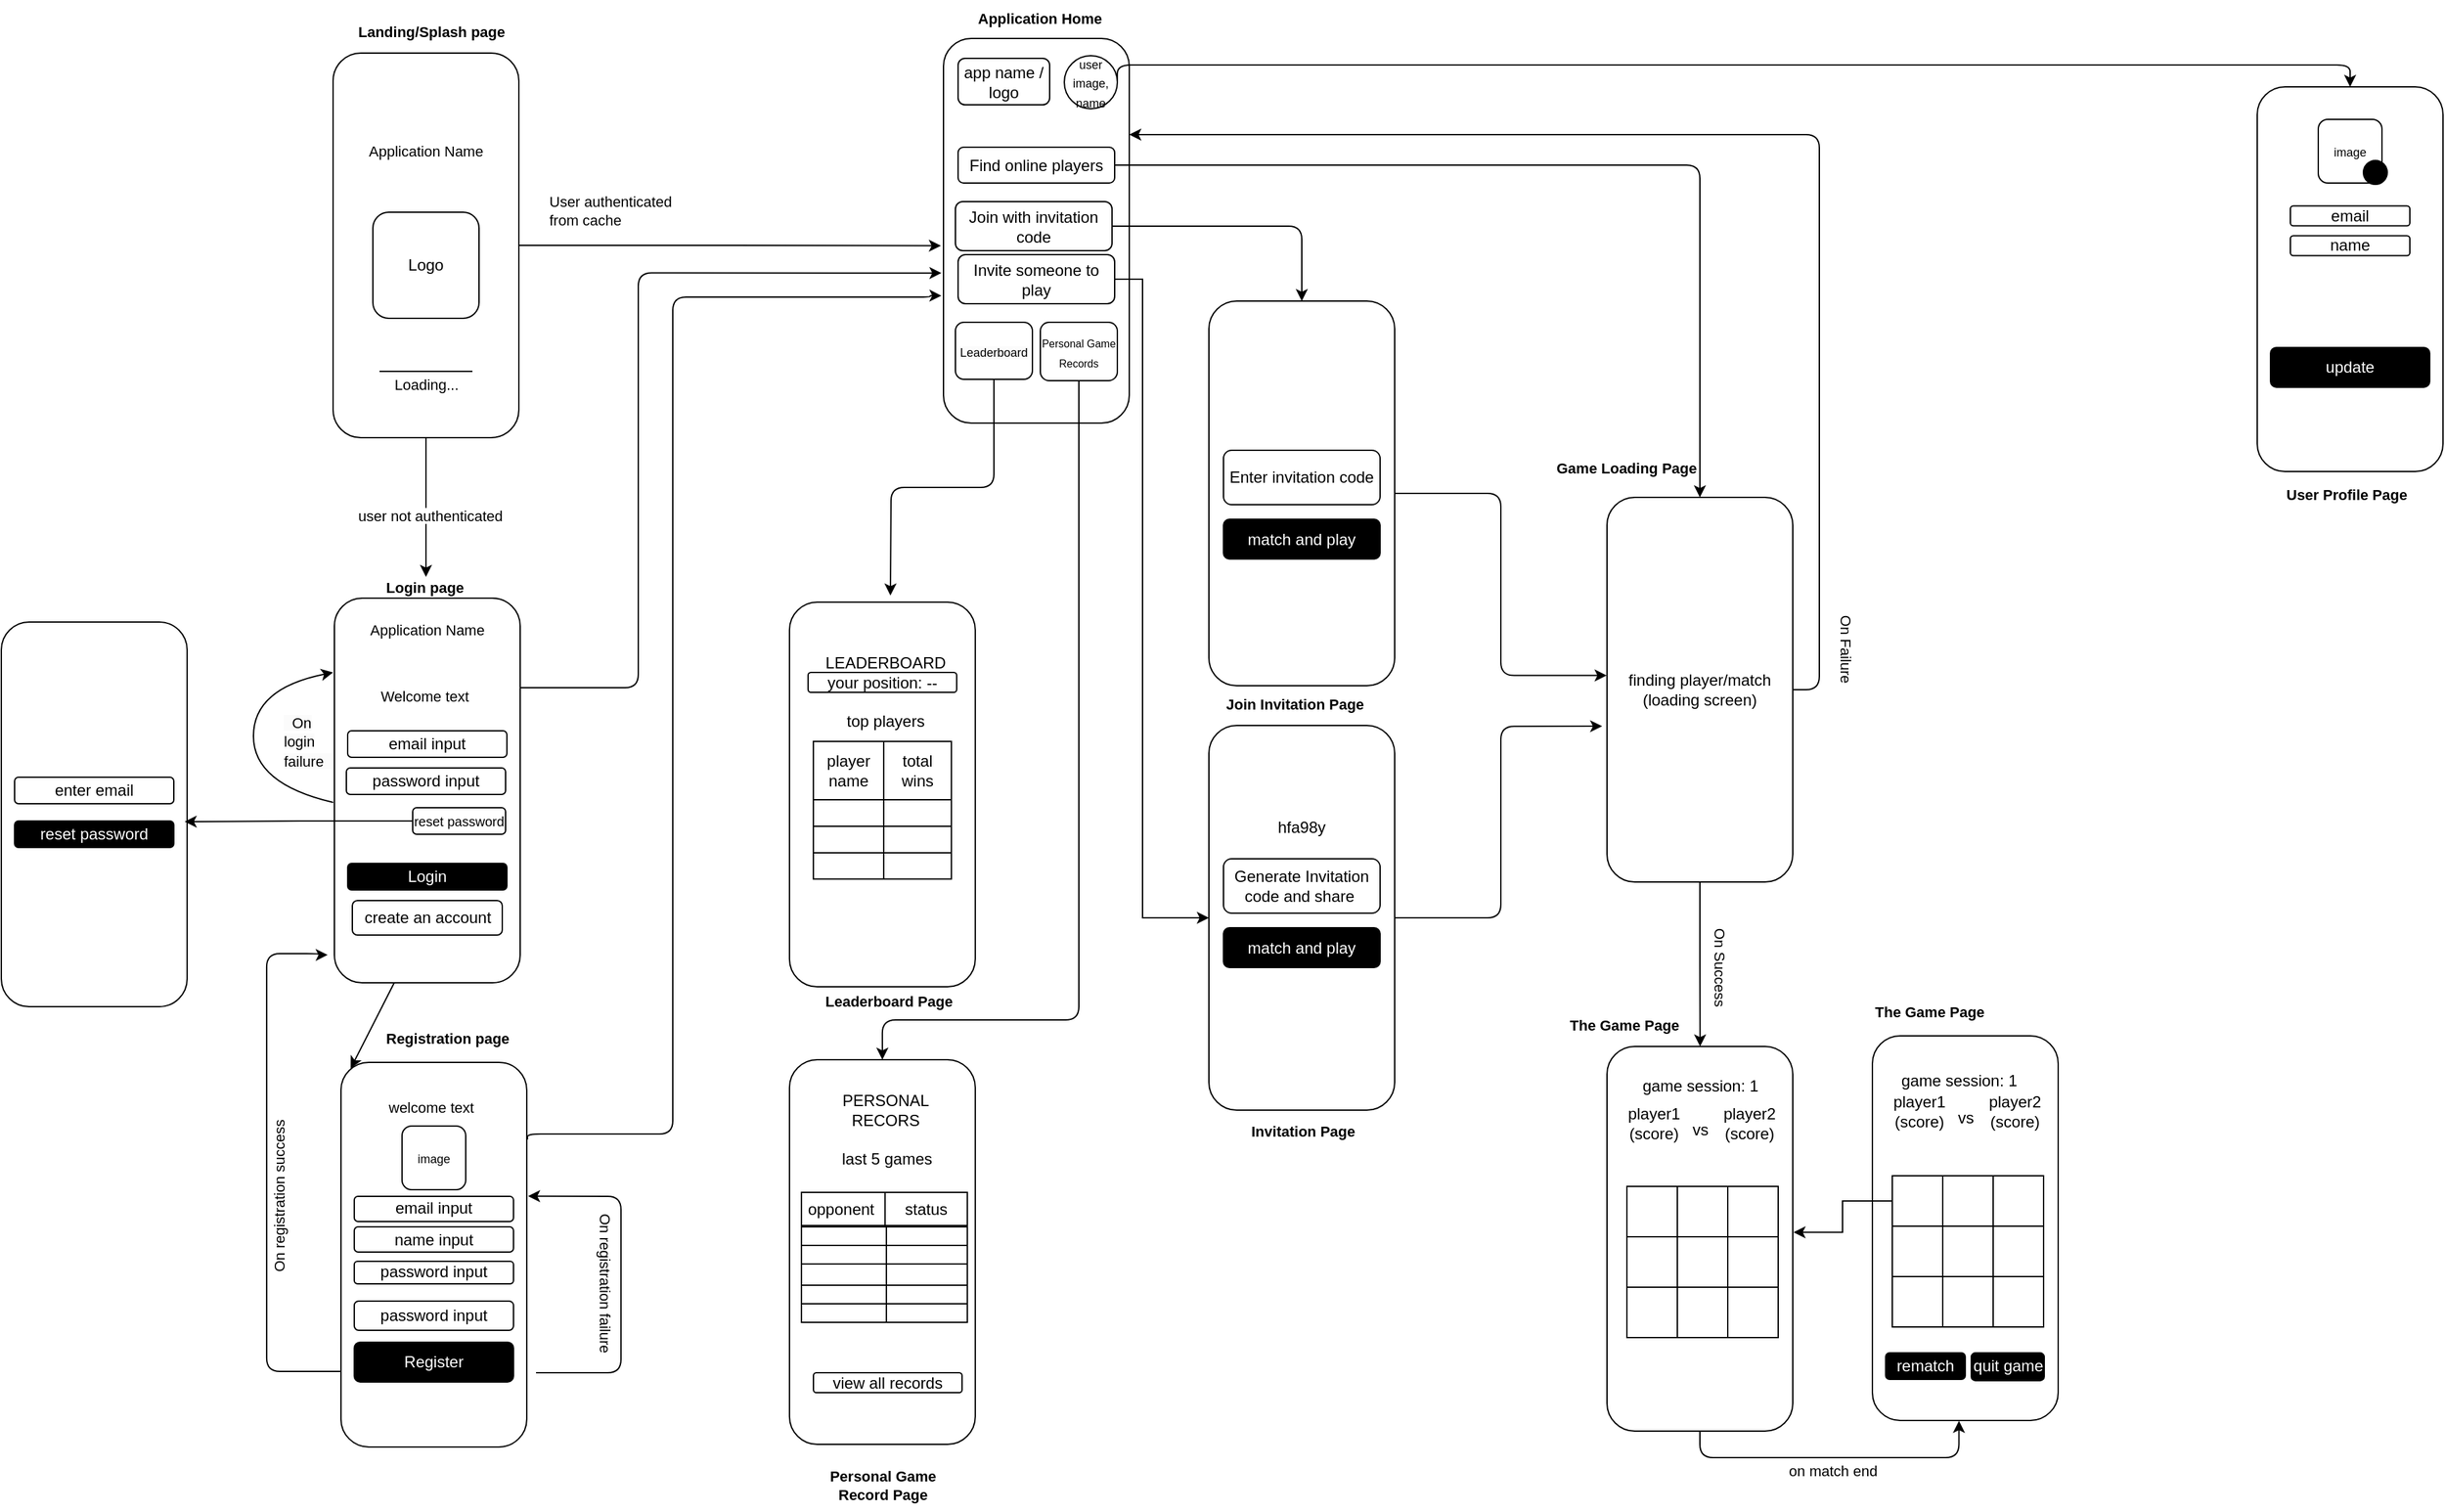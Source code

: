 <mxfile version="22.1.7" type="device">
  <diagram name="Page-1" id="q21v9VMaZ5GQ3Boq6yVd">
    <mxGraphModel dx="671" dy="669" grid="1" gridSize="10" guides="1" tooltips="1" connect="1" arrows="1" fold="1" page="1" pageScale="1" pageWidth="1920" pageHeight="1200" math="0" shadow="0">
      <root>
        <mxCell id="0" />
        <mxCell id="1" parent="0" />
        <mxCell id="XQ3u0GxdHT3JZlndSvd5-1" value="" style="endArrow=classic;html=1;rounded=1;exitX=0.5;exitY=1;exitDx=0;exitDy=0;labelBackgroundColor=none;fontColor=default;" edge="1" parent="1" source="XQ3u0GxdHT3JZlndSvd5-5">
          <mxGeometry width="50" height="50" relative="1" as="geometry">
            <mxPoint x="2150" y="1200" as="sourcePoint" />
            <mxPoint x="1860" y="1175" as="targetPoint" />
          </mxGeometry>
        </mxCell>
        <mxCell id="XQ3u0GxdHT3JZlndSvd5-2" value="&lt;div style=&quot;text-align: center;&quot;&gt;&lt;span style=&quot;font-size: 11px; background-color: rgb(255, 255, 255);&quot;&gt;user not authenticated&lt;/span&gt;&lt;/div&gt;" style="text;whiteSpace=wrap;html=1;labelBackgroundColor=none;rounded=1;" vertex="1" parent="1">
          <mxGeometry x="1807" y="1115" width="112" height="32" as="geometry" />
        </mxCell>
        <mxCell id="XQ3u0GxdHT3JZlndSvd5-3" value="&lt;span style=&quot;color: rgb(0, 0, 0); font-family: Helvetica; font-size: 11px; font-style: normal; font-variant-ligatures: normal; font-variant-caps: normal; letter-spacing: normal; orphans: 2; text-align: center; text-indent: 0px; text-transform: none; widows: 2; word-spacing: 0px; -webkit-text-stroke-width: 0px; background-color: rgb(255, 255, 255); text-decoration-thickness: initial; text-decoration-style: initial; text-decoration-color: initial; float: none; display: inline !important;&quot;&gt;Landing/Splash page&lt;/span&gt;" style="text;whiteSpace=wrap;html=1;labelBackgroundColor=none;rounded=1;fontStyle=1" vertex="1" parent="1">
          <mxGeometry x="1807" y="750" width="115" height="40" as="geometry" />
        </mxCell>
        <mxCell id="XQ3u0GxdHT3JZlndSvd5-4" value="" style="group;labelBackgroundColor=none;rounded=1;" vertex="1" connectable="0" parent="1">
          <mxGeometry x="1790" y="780" width="140" height="290" as="geometry" />
        </mxCell>
        <mxCell id="XQ3u0GxdHT3JZlndSvd5-5" value="" style="rounded=1;whiteSpace=wrap;html=1;labelBackgroundColor=none;" vertex="1" parent="XQ3u0GxdHT3JZlndSvd5-4">
          <mxGeometry width="140" height="290" as="geometry" />
        </mxCell>
        <mxCell id="XQ3u0GxdHT3JZlndSvd5-6" value="Logo" style="whiteSpace=wrap;html=1;aspect=fixed;labelBackgroundColor=none;rounded=1;" vertex="1" parent="XQ3u0GxdHT3JZlndSvd5-4">
          <mxGeometry x="30" y="120" width="80" height="80" as="geometry" />
        </mxCell>
        <mxCell id="XQ3u0GxdHT3JZlndSvd5-7" value="" style="endArrow=none;html=1;rounded=1;labelBackgroundColor=none;fontColor=default;" edge="1" parent="XQ3u0GxdHT3JZlndSvd5-4">
          <mxGeometry width="50" height="50" relative="1" as="geometry">
            <mxPoint x="35" y="240" as="sourcePoint" />
            <mxPoint x="105" y="240" as="targetPoint" />
          </mxGeometry>
        </mxCell>
        <mxCell id="XQ3u0GxdHT3JZlndSvd5-8" value="Loading..." style="edgeLabel;html=1;align=center;verticalAlign=middle;resizable=0;points=[];labelBackgroundColor=none;rounded=1;" vertex="1" connectable="0" parent="XQ3u0GxdHT3JZlndSvd5-7">
          <mxGeometry x="0.6" y="-4" relative="1" as="geometry">
            <mxPoint x="-21" y="6" as="offset" />
          </mxGeometry>
        </mxCell>
        <mxCell id="XQ3u0GxdHT3JZlndSvd5-9" value="&lt;span style=&quot;color: rgb(0, 0, 0); font-family: Helvetica; font-size: 11px; font-style: normal; font-variant-ligatures: normal; font-variant-caps: normal; font-weight: 400; letter-spacing: normal; orphans: 2; text-align: center; text-indent: 0px; text-transform: none; widows: 2; word-spacing: 0px; -webkit-text-stroke-width: 0px; background-color: rgb(255, 255, 255); text-decoration-thickness: initial; text-decoration-style: initial; text-decoration-color: initial; float: none; display: inline !important;&quot;&gt;Application Name&lt;/span&gt;" style="text;whiteSpace=wrap;html=1;labelBackgroundColor=none;rounded=1;" vertex="1" parent="XQ3u0GxdHT3JZlndSvd5-4">
          <mxGeometry x="25" y="60" width="90" height="40" as="geometry" />
        </mxCell>
        <mxCell id="XQ3u0GxdHT3JZlndSvd5-10" value="" style="rounded=1;whiteSpace=wrap;html=1;labelBackgroundColor=none;" vertex="1" parent="1">
          <mxGeometry x="1795.96" y="1540.96" width="140" height="290" as="geometry" />
        </mxCell>
        <mxCell id="XQ3u0GxdHT3JZlndSvd5-11" value="" style="group;labelBackgroundColor=none;rounded=1;" vertex="1" connectable="0" parent="1">
          <mxGeometry x="1805.96" y="1560.96" width="120" height="210" as="geometry" />
        </mxCell>
        <mxCell id="XQ3u0GxdHT3JZlndSvd5-12" value="&lt;span style=&quot;color: rgb(0, 0, 0); font-family: Helvetica; font-size: 11px; font-style: normal; font-variant-ligatures: normal; font-variant-caps: normal; font-weight: 400; letter-spacing: normal; orphans: 2; text-align: center; text-indent: 0px; text-transform: none; widows: 2; word-spacing: 0px; -webkit-text-stroke-width: 0px; background-color: rgb(255, 255, 255); text-decoration-thickness: initial; text-decoration-style: initial; text-decoration-color: initial; float: none; display: inline !important;&quot;&gt;welcome text&lt;/span&gt;" style="text;whiteSpace=wrap;html=1;labelBackgroundColor=none;rounded=1;" vertex="1" parent="XQ3u0GxdHT3JZlndSvd5-11">
          <mxGeometry x="24.04" width="90" height="40" as="geometry" />
        </mxCell>
        <mxCell id="XQ3u0GxdHT3JZlndSvd5-13" value="email input" style="rounded=1;whiteSpace=wrap;html=1;labelBackgroundColor=none;" vertex="1" parent="XQ3u0GxdHT3JZlndSvd5-11">
          <mxGeometry y="81" width="120" height="19" as="geometry" />
        </mxCell>
        <mxCell id="XQ3u0GxdHT3JZlndSvd5-14" value="password input" style="rounded=1;whiteSpace=wrap;html=1;labelBackgroundColor=none;" vertex="1" parent="XQ3u0GxdHT3JZlndSvd5-11">
          <mxGeometry y="130" width="120" height="17" as="geometry" />
        </mxCell>
        <mxCell id="XQ3u0GxdHT3JZlndSvd5-15" value="password input" style="rounded=1;whiteSpace=wrap;html=1;labelBackgroundColor=none;" vertex="1" parent="XQ3u0GxdHT3JZlndSvd5-11">
          <mxGeometry y="160" width="120" height="22" as="geometry" />
        </mxCell>
        <mxCell id="XQ3u0GxdHT3JZlndSvd5-16" value="name input" style="rounded=1;whiteSpace=wrap;html=1;labelBackgroundColor=none;" vertex="1" parent="XQ3u0GxdHT3JZlndSvd5-11">
          <mxGeometry y="104.04" width="120" height="19" as="geometry" />
        </mxCell>
        <mxCell id="XQ3u0GxdHT3JZlndSvd5-17" value="&lt;font color=&quot;#ffffff&quot;&gt;Register&lt;/font&gt;" style="rounded=1;whiteSpace=wrap;html=1;labelBackgroundColor=none;fillColor=#000000;" vertex="1" parent="1">
          <mxGeometry x="1805.96" y="1751.96" width="120" height="30" as="geometry" />
        </mxCell>
        <mxCell id="XQ3u0GxdHT3JZlndSvd5-18" value="" style="endArrow=classic;html=1;rounded=1;entryX=0.052;entryY=0.016;entryDx=0;entryDy=0;entryPerimeter=0;labelBackgroundColor=none;fontColor=default;" edge="1" parent="1" source="XQ3u0GxdHT3JZlndSvd5-149" target="XQ3u0GxdHT3JZlndSvd5-10">
          <mxGeometry width="50" height="50" relative="1" as="geometry">
            <mxPoint x="1859.956" y="1481.96" as="sourcePoint" />
            <mxPoint x="2077.96" y="1560.96" as="targetPoint" />
          </mxGeometry>
        </mxCell>
        <mxCell id="XQ3u0GxdHT3JZlndSvd5-19" style="edgeStyle=orthogonalEdgeStyle;rounded=1;orthogonalLoop=1;jettySize=auto;html=1;exitX=0;exitY=0.25;exitDx=0;exitDy=0;labelBackgroundColor=none;fontColor=default;" edge="1" parent="1">
          <mxGeometry relative="1" as="geometry">
            <mxPoint x="1785.96" y="1459.96" as="targetPoint" />
            <mxPoint x="1795.96" y="1773.96" as="sourcePoint" />
            <Array as="points">
              <mxPoint x="1739.96" y="1773.96" />
              <mxPoint x="1739.96" y="1458.96" />
              <mxPoint x="1779.96" y="1458.96" />
              <mxPoint x="1779.96" y="1459.96" />
            </Array>
          </mxGeometry>
        </mxCell>
        <mxCell id="XQ3u0GxdHT3JZlndSvd5-20" value="&amp;nbsp; On registration success&amp;nbsp;&amp;nbsp;" style="edgeLabel;html=1;align=center;verticalAlign=middle;resizable=0;points=[];rotation=270;labelBackgroundColor=none;rounded=1;" vertex="1" connectable="0" parent="XQ3u0GxdHT3JZlndSvd5-19">
          <mxGeometry x="-0.843" y="3" relative="1" as="geometry">
            <mxPoint x="-14" y="-135" as="offset" />
          </mxGeometry>
        </mxCell>
        <mxCell id="XQ3u0GxdHT3JZlndSvd5-21" value="" style="endArrow=classic;html=1;rounded=1;entryX=1.007;entryY=0.348;entryDx=0;entryDy=0;entryPerimeter=0;labelBackgroundColor=none;fontColor=default;" edge="1" parent="1" target="XQ3u0GxdHT3JZlndSvd5-10">
          <mxGeometry width="50" height="50" relative="1" as="geometry">
            <mxPoint x="1942.96" y="1774.96" as="sourcePoint" />
            <mxPoint x="1953.96" y="1638.96" as="targetPoint" />
            <Array as="points">
              <mxPoint x="2006.96" y="1774.96" />
              <mxPoint x="2006.96" y="1641.96" />
            </Array>
          </mxGeometry>
        </mxCell>
        <mxCell id="XQ3u0GxdHT3JZlndSvd5-22" value="&lt;span style=&quot;color: rgb(0, 0, 0); font-family: Helvetica; font-size: 11px; font-style: normal; font-variant-ligatures: normal; font-variant-caps: normal; font-weight: 400; letter-spacing: normal; orphans: 2; text-align: center; text-indent: 0px; text-transform: none; widows: 2; word-spacing: 0px; -webkit-text-stroke-width: 0px; background-color: rgb(255, 255, 255); text-decoration-thickness: initial; text-decoration-style: initial; text-decoration-color: initial; float: none; display: inline !important;&quot;&gt;&amp;nbsp; On registration failure&amp;nbsp;&amp;nbsp;&lt;/span&gt;" style="text;whiteSpace=wrap;html=1;rotation=90;labelBackgroundColor=none;rounded=1;" vertex="1" parent="1">
          <mxGeometry x="1916.003" y="1703.964" width="150" height="36" as="geometry" />
        </mxCell>
        <mxCell id="XQ3u0GxdHT3JZlndSvd5-23" value="&lt;span style=&quot;color: rgb(0, 0, 0); font-family: Helvetica; font-size: 11px; font-style: normal; font-variant-ligatures: normal; font-variant-caps: normal; font-weight: 400; letter-spacing: normal; orphans: 2; text-align: center; text-indent: 0px; text-transform: none; widows: 2; word-spacing: 0px; -webkit-text-stroke-width: 0px; background-color: rgb(255, 255, 255); text-decoration-thickness: initial; text-decoration-style: initial; text-decoration-color: initial; float: none; display: inline !important;&quot;&gt;User authenticated from cache&lt;/span&gt;" style="text;whiteSpace=wrap;html=1;labelBackgroundColor=none;rounded=1;" vertex="1" parent="1">
          <mxGeometry x="1951" y="878" width="115" height="40" as="geometry" />
        </mxCell>
        <mxCell id="XQ3u0GxdHT3JZlndSvd5-24" value="&lt;span style=&quot;color: rgb(0, 0, 0); font-family: Helvetica; font-size: 11px; font-style: normal; font-variant-ligatures: normal; font-variant-caps: normal; letter-spacing: normal; orphans: 2; text-align: center; text-indent: 0px; text-transform: none; widows: 2; word-spacing: 0px; -webkit-text-stroke-width: 0px; background-color: rgb(255, 255, 255); text-decoration-thickness: initial; text-decoration-style: initial; text-decoration-color: initial; float: none; display: inline !important;&quot;&gt;Login page&lt;/span&gt;" style="text;whiteSpace=wrap;html=1;labelBackgroundColor=none;rounded=1;fontStyle=1" vertex="1" parent="1">
          <mxGeometry x="1828" y="1169" width="115" height="40" as="geometry" />
        </mxCell>
        <mxCell id="XQ3u0GxdHT3JZlndSvd5-25" value="&lt;span style=&quot;color: rgb(0, 0, 0); font-family: Helvetica; font-size: 11px; font-style: normal; font-variant-ligatures: normal; font-variant-caps: normal; letter-spacing: normal; orphans: 2; text-align: center; text-indent: 0px; text-transform: none; widows: 2; word-spacing: 0px; -webkit-text-stroke-width: 0px; background-color: rgb(255, 255, 255); text-decoration-thickness: initial; text-decoration-style: initial; text-decoration-color: initial; float: none; display: inline !important;&quot;&gt;Registration page&lt;/span&gt;" style="text;whiteSpace=wrap;html=1;labelBackgroundColor=none;rounded=1;fontStyle=1" vertex="1" parent="1">
          <mxGeometry x="1828" y="1509" width="115" height="40" as="geometry" />
        </mxCell>
        <mxCell id="XQ3u0GxdHT3JZlndSvd5-26" value="" style="rounded=1;whiteSpace=wrap;html=1;labelBackgroundColor=none;" vertex="1" parent="1">
          <mxGeometry x="2250" y="769" width="140" height="290" as="geometry" />
        </mxCell>
        <mxCell id="XQ3u0GxdHT3JZlndSvd5-27" value="app name / logo" style="rounded=1;whiteSpace=wrap;html=1;labelBackgroundColor=none;" vertex="1" parent="1">
          <mxGeometry x="2261" y="784" width="69" height="35" as="geometry" />
        </mxCell>
        <mxCell id="XQ3u0GxdHT3JZlndSvd5-28" style="edgeStyle=orthogonalEdgeStyle;rounded=1;orthogonalLoop=1;jettySize=auto;html=1;exitX=1;exitY=0.5;exitDx=0;exitDy=0;" edge="1" parent="1" source="XQ3u0GxdHT3JZlndSvd5-29" target="XQ3u0GxdHT3JZlndSvd5-93">
          <mxGeometry relative="1" as="geometry" />
        </mxCell>
        <mxCell id="XQ3u0GxdHT3JZlndSvd5-29" value="Find online players" style="rounded=1;whiteSpace=wrap;html=1;labelBackgroundColor=none;" vertex="1" parent="1">
          <mxGeometry x="2261" y="851" width="118" height="27" as="geometry" />
        </mxCell>
        <mxCell id="XQ3u0GxdHT3JZlndSvd5-30" style="edgeStyle=orthogonalEdgeStyle;rounded=1;orthogonalLoop=1;jettySize=auto;html=1;exitX=1;exitY=0.5;exitDx=0;exitDy=0;" edge="1" parent="1" source="XQ3u0GxdHT3JZlndSvd5-31" target="XQ3u0GxdHT3JZlndSvd5-95">
          <mxGeometry relative="1" as="geometry" />
        </mxCell>
        <mxCell id="XQ3u0GxdHT3JZlndSvd5-31" value="Join with invitation code" style="rounded=1;whiteSpace=wrap;html=1;labelBackgroundColor=none;" vertex="1" parent="1">
          <mxGeometry x="2259" y="892" width="118" height="37" as="geometry" />
        </mxCell>
        <mxCell id="XQ3u0GxdHT3JZlndSvd5-32" style="edgeStyle=orthogonalEdgeStyle;rounded=1;orthogonalLoop=1;jettySize=auto;html=1;exitX=0.5;exitY=1;exitDx=0;exitDy=0;" edge="1" parent="1" source="XQ3u0GxdHT3JZlndSvd5-33">
          <mxGeometry relative="1" as="geometry">
            <mxPoint x="2210" y="1189" as="targetPoint" />
          </mxGeometry>
        </mxCell>
        <mxCell id="XQ3u0GxdHT3JZlndSvd5-33" value="&lt;span style=&quot;color: rgb(0, 0, 0); font-family: Helvetica; font-size: 9px; font-style: normal; font-variant-ligatures: normal; font-variant-caps: normal; font-weight: 400; letter-spacing: normal; orphans: 2; text-align: center; text-indent: 0px; text-transform: none; widows: 2; word-spacing: 0px; -webkit-text-stroke-width: 0px; background-color: rgb(251, 251, 251); text-decoration-thickness: initial; text-decoration-style: initial; text-decoration-color: initial; float: none; display: inline !important;&quot;&gt;Leaderboard&lt;/span&gt;" style="rounded=1;whiteSpace=wrap;html=1;labelBackgroundColor=none;" vertex="1" parent="1">
          <mxGeometry x="2259" y="983" width="58" height="43" as="geometry" />
        </mxCell>
        <mxCell id="XQ3u0GxdHT3JZlndSvd5-34" style="edgeStyle=orthogonalEdgeStyle;rounded=1;orthogonalLoop=1;jettySize=auto;html=1;exitX=0.5;exitY=1;exitDx=0;exitDy=0;entryX=0.5;entryY=0;entryDx=0;entryDy=0;" edge="1" parent="1" source="XQ3u0GxdHT3JZlndSvd5-35" target="XQ3u0GxdHT3JZlndSvd5-60">
          <mxGeometry relative="1" as="geometry">
            <Array as="points">
              <mxPoint x="2352" y="1509" />
              <mxPoint x="2204" y="1509" />
            </Array>
          </mxGeometry>
        </mxCell>
        <mxCell id="XQ3u0GxdHT3JZlndSvd5-35" value="&lt;font style=&quot;font-size: 8px;&quot;&gt;Personal Game Records&lt;/font&gt;" style="rounded=1;whiteSpace=wrap;html=1;labelBackgroundColor=none;" vertex="1" parent="1">
          <mxGeometry x="2323" y="983" width="58" height="44" as="geometry" />
        </mxCell>
        <mxCell id="XQ3u0GxdHT3JZlndSvd5-36" value="&lt;span style=&quot;color: rgb(0, 0, 0); font-family: Helvetica; font-size: 11px; font-style: normal; font-variant-ligatures: normal; font-variant-caps: normal; letter-spacing: normal; orphans: 2; text-align: center; text-indent: 0px; text-transform: none; widows: 2; word-spacing: 0px; -webkit-text-stroke-width: 0px; background-color: rgb(255, 255, 255); text-decoration-thickness: initial; text-decoration-style: initial; text-decoration-color: initial; float: none; display: inline !important;&quot;&gt;Application Home&amp;nbsp;&lt;/span&gt;" style="text;whiteSpace=wrap;html=1;labelBackgroundColor=none;rounded=1;fontStyle=1" vertex="1" parent="1">
          <mxGeometry x="2273.94" y="740" width="115" height="40" as="geometry" />
        </mxCell>
        <mxCell id="XQ3u0GxdHT3JZlndSvd5-37" style="edgeStyle=orthogonalEdgeStyle;rounded=0;orthogonalLoop=1;jettySize=auto;html=1;exitX=1;exitY=0.5;exitDx=0;exitDy=0;entryX=0;entryY=0.5;entryDx=0;entryDy=0;" edge="1" parent="1" source="XQ3u0GxdHT3JZlndSvd5-38" target="XQ3u0GxdHT3JZlndSvd5-100">
          <mxGeometry relative="1" as="geometry">
            <Array as="points">
              <mxPoint x="2400" y="951" />
              <mxPoint x="2400" y="1432" />
            </Array>
          </mxGeometry>
        </mxCell>
        <mxCell id="XQ3u0GxdHT3JZlndSvd5-38" value="Invite someone to play" style="rounded=1;whiteSpace=wrap;html=1;labelBackgroundColor=none;" vertex="1" parent="1">
          <mxGeometry x="2261" y="932" width="118" height="37" as="geometry" />
        </mxCell>
        <mxCell id="XQ3u0GxdHT3JZlndSvd5-39" value="" style="group" vertex="1" connectable="0" parent="1">
          <mxGeometry x="2133.94" y="1184" width="140" height="290" as="geometry" />
        </mxCell>
        <mxCell id="XQ3u0GxdHT3JZlndSvd5-40" value="view all records" style="rounded=1;whiteSpace=wrap;html=1;" vertex="1" parent="XQ3u0GxdHT3JZlndSvd5-39">
          <mxGeometry x="4.56" y="228" width="112" height="15" as="geometry" />
        </mxCell>
        <mxCell id="XQ3u0GxdHT3JZlndSvd5-41" value="" style="rounded=1;whiteSpace=wrap;html=1;labelBackgroundColor=none;" vertex="1" parent="XQ3u0GxdHT3JZlndSvd5-39">
          <mxGeometry y="10" width="140" height="290" as="geometry" />
        </mxCell>
        <mxCell id="XQ3u0GxdHT3JZlndSvd5-42" value="LEADERBOARD" style="text;html=1;align=center;verticalAlign=middle;resizable=0;points=[];autosize=1;strokeColor=none;fillColor=none;" vertex="1" parent="XQ3u0GxdHT3JZlndSvd5-39">
          <mxGeometry x="17.56" y="43" width="109" height="26" as="geometry" />
        </mxCell>
        <mxCell id="XQ3u0GxdHT3JZlndSvd5-43" value="top players" style="text;html=1;align=center;verticalAlign=middle;resizable=0;points=[];autosize=1;strokeColor=none;fillColor=none;" vertex="1" parent="XQ3u0GxdHT3JZlndSvd5-39">
          <mxGeometry x="33.56" y="87" width="77" height="26" as="geometry" />
        </mxCell>
        <mxCell id="XQ3u0GxdHT3JZlndSvd5-44" value="" style="shape=table;startSize=0;container=1;collapsible=0;childLayout=tableLayout;" vertex="1" parent="XQ3u0GxdHT3JZlndSvd5-39">
          <mxGeometry x="18" y="115" width="104" height="103.724" as="geometry" />
        </mxCell>
        <mxCell id="XQ3u0GxdHT3JZlndSvd5-45" value="" style="shape=tableRow;horizontal=0;startSize=0;swimlaneHead=0;swimlaneBody=0;strokeColor=inherit;top=0;left=0;bottom=0;right=0;collapsible=0;dropTarget=0;fillColor=none;points=[[0,0.5],[1,0.5]];portConstraint=eastwest;" vertex="1" parent="XQ3u0GxdHT3JZlndSvd5-44">
          <mxGeometry width="104" height="44" as="geometry" />
        </mxCell>
        <mxCell id="XQ3u0GxdHT3JZlndSvd5-46" value="player&lt;br&gt;name" style="shape=partialRectangle;html=1;whiteSpace=wrap;connectable=0;strokeColor=inherit;overflow=hidden;fillColor=none;top=0;left=0;bottom=0;right=0;pointerEvents=1;" vertex="1" parent="XQ3u0GxdHT3JZlndSvd5-45">
          <mxGeometry width="53" height="44" as="geometry">
            <mxRectangle width="53" height="44" as="alternateBounds" />
          </mxGeometry>
        </mxCell>
        <mxCell id="XQ3u0GxdHT3JZlndSvd5-47" value="total wins" style="shape=partialRectangle;html=1;whiteSpace=wrap;connectable=0;strokeColor=inherit;overflow=hidden;fillColor=none;top=0;left=0;bottom=0;right=0;pointerEvents=1;" vertex="1" parent="XQ3u0GxdHT3JZlndSvd5-45">
          <mxGeometry x="53" width="51" height="44" as="geometry">
            <mxRectangle width="51" height="44" as="alternateBounds" />
          </mxGeometry>
        </mxCell>
        <mxCell id="XQ3u0GxdHT3JZlndSvd5-48" value="" style="shape=tableRow;horizontal=0;startSize=0;swimlaneHead=0;swimlaneBody=0;strokeColor=inherit;top=0;left=0;bottom=0;right=0;collapsible=0;dropTarget=0;fillColor=none;points=[[0,0.5],[1,0.5]];portConstraint=eastwest;" vertex="1" parent="XQ3u0GxdHT3JZlndSvd5-44">
          <mxGeometry y="44" width="104" height="20" as="geometry" />
        </mxCell>
        <mxCell id="XQ3u0GxdHT3JZlndSvd5-49" value="" style="shape=partialRectangle;html=1;whiteSpace=wrap;connectable=0;strokeColor=inherit;overflow=hidden;fillColor=none;top=0;left=0;bottom=0;right=0;pointerEvents=1;" vertex="1" parent="XQ3u0GxdHT3JZlndSvd5-48">
          <mxGeometry width="53" height="20" as="geometry">
            <mxRectangle width="53" height="20" as="alternateBounds" />
          </mxGeometry>
        </mxCell>
        <mxCell id="XQ3u0GxdHT3JZlndSvd5-50" value="" style="shape=partialRectangle;html=1;whiteSpace=wrap;connectable=0;strokeColor=inherit;overflow=hidden;fillColor=none;top=0;left=0;bottom=0;right=0;pointerEvents=1;" vertex="1" parent="XQ3u0GxdHT3JZlndSvd5-48">
          <mxGeometry x="53" width="51" height="20" as="geometry">
            <mxRectangle width="51" height="20" as="alternateBounds" />
          </mxGeometry>
        </mxCell>
        <mxCell id="XQ3u0GxdHT3JZlndSvd5-51" value="" style="shape=tableRow;horizontal=0;startSize=0;swimlaneHead=0;swimlaneBody=0;strokeColor=inherit;top=0;left=0;bottom=0;right=0;collapsible=0;dropTarget=0;fillColor=none;points=[[0,0.5],[1,0.5]];portConstraint=eastwest;" vertex="1" parent="XQ3u0GxdHT3JZlndSvd5-44">
          <mxGeometry y="64" width="104" height="20" as="geometry" />
        </mxCell>
        <mxCell id="XQ3u0GxdHT3JZlndSvd5-52" value="" style="shape=partialRectangle;html=1;whiteSpace=wrap;connectable=0;strokeColor=inherit;overflow=hidden;fillColor=none;top=0;left=0;bottom=0;right=0;pointerEvents=1;" vertex="1" parent="XQ3u0GxdHT3JZlndSvd5-51">
          <mxGeometry width="53" height="20" as="geometry">
            <mxRectangle width="53" height="20" as="alternateBounds" />
          </mxGeometry>
        </mxCell>
        <mxCell id="XQ3u0GxdHT3JZlndSvd5-53" value="" style="shape=partialRectangle;html=1;whiteSpace=wrap;connectable=0;strokeColor=inherit;overflow=hidden;fillColor=none;top=0;left=0;bottom=0;right=0;pointerEvents=1;" vertex="1" parent="XQ3u0GxdHT3JZlndSvd5-51">
          <mxGeometry x="53" width="51" height="20" as="geometry">
            <mxRectangle width="51" height="20" as="alternateBounds" />
          </mxGeometry>
        </mxCell>
        <mxCell id="XQ3u0GxdHT3JZlndSvd5-54" value="" style="shape=tableRow;horizontal=0;startSize=0;swimlaneHead=0;swimlaneBody=0;strokeColor=inherit;top=0;left=0;bottom=0;right=0;collapsible=0;dropTarget=0;fillColor=none;points=[[0,0.5],[1,0.5]];portConstraint=eastwest;" vertex="1" parent="XQ3u0GxdHT3JZlndSvd5-44">
          <mxGeometry y="84" width="104" height="20" as="geometry" />
        </mxCell>
        <mxCell id="XQ3u0GxdHT3JZlndSvd5-55" value="" style="shape=partialRectangle;html=1;whiteSpace=wrap;connectable=0;strokeColor=inherit;overflow=hidden;fillColor=none;top=0;left=0;bottom=0;right=0;pointerEvents=1;" vertex="1" parent="XQ3u0GxdHT3JZlndSvd5-54">
          <mxGeometry width="53" height="20" as="geometry">
            <mxRectangle width="53" height="20" as="alternateBounds" />
          </mxGeometry>
        </mxCell>
        <mxCell id="XQ3u0GxdHT3JZlndSvd5-56" value="" style="shape=partialRectangle;html=1;whiteSpace=wrap;connectable=0;strokeColor=inherit;overflow=hidden;fillColor=none;top=0;left=0;bottom=0;right=0;pointerEvents=1;" vertex="1" parent="XQ3u0GxdHT3JZlndSvd5-54">
          <mxGeometry x="53" width="51" height="20" as="geometry">
            <mxRectangle width="51" height="20" as="alternateBounds" />
          </mxGeometry>
        </mxCell>
        <mxCell id="XQ3u0GxdHT3JZlndSvd5-58" value="your position: --" style="rounded=1;whiteSpace=wrap;html=1;" vertex="1" parent="XQ3u0GxdHT3JZlndSvd5-39">
          <mxGeometry x="14" y="63" width="112" height="15" as="geometry" />
        </mxCell>
        <mxCell id="XQ3u0GxdHT3JZlndSvd5-59" value="" style="group" vertex="1" connectable="0" parent="1">
          <mxGeometry x="2133.94" y="1539" width="140.0" height="290" as="geometry" />
        </mxCell>
        <mxCell id="XQ3u0GxdHT3JZlndSvd5-60" value="" style="rounded=1;whiteSpace=wrap;html=1;labelBackgroundColor=none;" vertex="1" parent="XQ3u0GxdHT3JZlndSvd5-59">
          <mxGeometry width="140" height="290" as="geometry" />
        </mxCell>
        <mxCell id="XQ3u0GxdHT3JZlndSvd5-61" value="last 5 games" style="text;html=1;align=center;verticalAlign=middle;resizable=0;points=[];autosize=1;strokeColor=none;fillColor=none;" vertex="1" parent="XQ3u0GxdHT3JZlndSvd5-59">
          <mxGeometry x="29.56" y="62" width="86" height="26" as="geometry" />
        </mxCell>
        <mxCell id="XQ3u0GxdHT3JZlndSvd5-62" value="" style="shape=table;startSize=0;container=1;collapsible=0;childLayout=tableLayout;" vertex="1" parent="XQ3u0GxdHT3JZlndSvd5-59">
          <mxGeometry x="9" y="100" width="125" height="25" as="geometry" />
        </mxCell>
        <mxCell id="XQ3u0GxdHT3JZlndSvd5-63" value="" style="shape=tableRow;horizontal=0;startSize=0;swimlaneHead=0;swimlaneBody=0;strokeColor=inherit;top=0;left=0;bottom=0;right=0;collapsible=0;dropTarget=0;fillColor=none;points=[[0,0.5],[1,0.5]];portConstraint=eastwest;" vertex="1" parent="XQ3u0GxdHT3JZlndSvd5-62">
          <mxGeometry width="125" height="25" as="geometry" />
        </mxCell>
        <mxCell id="XQ3u0GxdHT3JZlndSvd5-64" value="opponent&lt;span style=&quot;white-space: pre;&quot;&gt;&#x9;&lt;/span&gt;" style="shape=partialRectangle;html=1;whiteSpace=wrap;connectable=0;strokeColor=inherit;overflow=hidden;fillColor=none;top=0;left=0;bottom=0;right=0;pointerEvents=1;align=center;" vertex="1" parent="XQ3u0GxdHT3JZlndSvd5-63">
          <mxGeometry width="63" height="25" as="geometry">
            <mxRectangle width="63" height="25" as="alternateBounds" />
          </mxGeometry>
        </mxCell>
        <mxCell id="XQ3u0GxdHT3JZlndSvd5-65" value="status" style="shape=partialRectangle;html=1;whiteSpace=wrap;connectable=0;strokeColor=inherit;overflow=hidden;fillColor=none;top=0;left=0;bottom=0;right=0;pointerEvents=1;" vertex="1" parent="XQ3u0GxdHT3JZlndSvd5-63">
          <mxGeometry x="63" width="62" height="25" as="geometry">
            <mxRectangle width="62" height="25" as="alternateBounds" />
          </mxGeometry>
        </mxCell>
        <mxCell id="XQ3u0GxdHT3JZlndSvd5-66" value="PERSONAL&lt;br&gt;RECORS" style="text;html=1;align=center;verticalAlign=middle;resizable=0;points=[];autosize=1;strokeColor=none;fillColor=none;" vertex="1" parent="XQ3u0GxdHT3JZlndSvd5-59">
          <mxGeometry x="31" y="17" width="83" height="41" as="geometry" />
        </mxCell>
        <mxCell id="XQ3u0GxdHT3JZlndSvd5-67" value="" style="shape=table;startSize=0;container=1;collapsible=0;childLayout=tableLayout;" vertex="1" parent="XQ3u0GxdHT3JZlndSvd5-59">
          <mxGeometry x="9" y="126" width="125" height="72" as="geometry" />
        </mxCell>
        <mxCell id="XQ3u0GxdHT3JZlndSvd5-68" value="" style="shape=tableRow;horizontal=0;startSize=0;swimlaneHead=0;swimlaneBody=0;strokeColor=inherit;top=0;left=0;bottom=0;right=0;collapsible=0;dropTarget=0;fillColor=none;points=[[0,0.5],[1,0.5]];portConstraint=eastwest;" vertex="1" parent="XQ3u0GxdHT3JZlndSvd5-67">
          <mxGeometry width="125" height="14" as="geometry" />
        </mxCell>
        <mxCell id="XQ3u0GxdHT3JZlndSvd5-69" value="" style="shape=partialRectangle;html=1;whiteSpace=wrap;connectable=0;strokeColor=inherit;overflow=hidden;fillColor=none;top=0;left=0;bottom=0;right=0;pointerEvents=1;" vertex="1" parent="XQ3u0GxdHT3JZlndSvd5-68">
          <mxGeometry width="64" height="14" as="geometry">
            <mxRectangle width="64" height="14" as="alternateBounds" />
          </mxGeometry>
        </mxCell>
        <mxCell id="XQ3u0GxdHT3JZlndSvd5-70" value="" style="shape=partialRectangle;html=1;whiteSpace=wrap;connectable=0;strokeColor=inherit;overflow=hidden;fillColor=none;top=0;left=0;bottom=0;right=0;pointerEvents=1;" vertex="1" parent="XQ3u0GxdHT3JZlndSvd5-68">
          <mxGeometry x="64" width="61" height="14" as="geometry">
            <mxRectangle width="61" height="14" as="alternateBounds" />
          </mxGeometry>
        </mxCell>
        <mxCell id="XQ3u0GxdHT3JZlndSvd5-71" value="" style="shape=tableRow;horizontal=0;startSize=0;swimlaneHead=0;swimlaneBody=0;strokeColor=inherit;top=0;left=0;bottom=0;right=0;collapsible=0;dropTarget=0;fillColor=none;points=[[0,0.5],[1,0.5]];portConstraint=eastwest;" vertex="1" parent="XQ3u0GxdHT3JZlndSvd5-67">
          <mxGeometry y="14" width="125" height="14" as="geometry" />
        </mxCell>
        <mxCell id="XQ3u0GxdHT3JZlndSvd5-72" value="" style="shape=partialRectangle;html=1;whiteSpace=wrap;connectable=0;strokeColor=inherit;overflow=hidden;fillColor=none;top=0;left=0;bottom=0;right=0;pointerEvents=1;" vertex="1" parent="XQ3u0GxdHT3JZlndSvd5-71">
          <mxGeometry width="64" height="14" as="geometry">
            <mxRectangle width="64" height="14" as="alternateBounds" />
          </mxGeometry>
        </mxCell>
        <mxCell id="XQ3u0GxdHT3JZlndSvd5-73" value="" style="shape=partialRectangle;html=1;whiteSpace=wrap;connectable=0;strokeColor=inherit;overflow=hidden;fillColor=none;top=0;left=0;bottom=0;right=0;pointerEvents=1;" vertex="1" parent="XQ3u0GxdHT3JZlndSvd5-71">
          <mxGeometry x="64" width="61" height="14" as="geometry">
            <mxRectangle width="61" height="14" as="alternateBounds" />
          </mxGeometry>
        </mxCell>
        <mxCell id="XQ3u0GxdHT3JZlndSvd5-74" value="" style="shape=tableRow;horizontal=0;startSize=0;swimlaneHead=0;swimlaneBody=0;strokeColor=inherit;top=0;left=0;bottom=0;right=0;collapsible=0;dropTarget=0;fillColor=none;points=[[0,0.5],[1,0.5]];portConstraint=eastwest;" vertex="1" parent="XQ3u0GxdHT3JZlndSvd5-67">
          <mxGeometry y="28" width="125" height="16" as="geometry" />
        </mxCell>
        <mxCell id="XQ3u0GxdHT3JZlndSvd5-75" value="" style="shape=partialRectangle;html=1;whiteSpace=wrap;connectable=0;strokeColor=inherit;overflow=hidden;fillColor=none;top=0;left=0;bottom=0;right=0;pointerEvents=1;" vertex="1" parent="XQ3u0GxdHT3JZlndSvd5-74">
          <mxGeometry width="64" height="16" as="geometry">
            <mxRectangle width="64" height="16" as="alternateBounds" />
          </mxGeometry>
        </mxCell>
        <mxCell id="XQ3u0GxdHT3JZlndSvd5-76" value="" style="shape=partialRectangle;html=1;whiteSpace=wrap;connectable=0;strokeColor=inherit;overflow=hidden;fillColor=none;top=0;left=0;bottom=0;right=0;pointerEvents=1;" vertex="1" parent="XQ3u0GxdHT3JZlndSvd5-74">
          <mxGeometry x="64" width="61" height="16" as="geometry">
            <mxRectangle width="61" height="16" as="alternateBounds" />
          </mxGeometry>
        </mxCell>
        <mxCell id="XQ3u0GxdHT3JZlndSvd5-77" value="" style="shape=tableRow;horizontal=0;startSize=0;swimlaneHead=0;swimlaneBody=0;strokeColor=inherit;top=0;left=0;bottom=0;right=0;collapsible=0;dropTarget=0;fillColor=none;points=[[0,0.5],[1,0.5]];portConstraint=eastwest;" vertex="1" parent="XQ3u0GxdHT3JZlndSvd5-67">
          <mxGeometry y="44" width="125" height="14" as="geometry" />
        </mxCell>
        <mxCell id="XQ3u0GxdHT3JZlndSvd5-78" value="" style="shape=partialRectangle;html=1;whiteSpace=wrap;connectable=0;strokeColor=inherit;overflow=hidden;fillColor=none;top=0;left=0;bottom=0;right=0;pointerEvents=1;" vertex="1" parent="XQ3u0GxdHT3JZlndSvd5-77">
          <mxGeometry width="64" height="14" as="geometry">
            <mxRectangle width="64" height="14" as="alternateBounds" />
          </mxGeometry>
        </mxCell>
        <mxCell id="XQ3u0GxdHT3JZlndSvd5-79" value="" style="shape=partialRectangle;html=1;whiteSpace=wrap;connectable=0;strokeColor=inherit;overflow=hidden;fillColor=none;top=0;left=0;bottom=0;right=0;pointerEvents=1;" vertex="1" parent="XQ3u0GxdHT3JZlndSvd5-77">
          <mxGeometry x="64" width="61" height="14" as="geometry">
            <mxRectangle width="61" height="14" as="alternateBounds" />
          </mxGeometry>
        </mxCell>
        <mxCell id="XQ3u0GxdHT3JZlndSvd5-80" value="" style="shape=tableRow;horizontal=0;startSize=0;swimlaneHead=0;swimlaneBody=0;strokeColor=inherit;top=0;left=0;bottom=0;right=0;collapsible=0;dropTarget=0;fillColor=none;points=[[0,0.5],[1,0.5]];portConstraint=eastwest;" vertex="1" parent="XQ3u0GxdHT3JZlndSvd5-67">
          <mxGeometry y="58" width="125" height="14" as="geometry" />
        </mxCell>
        <mxCell id="XQ3u0GxdHT3JZlndSvd5-81" value="" style="shape=partialRectangle;html=1;whiteSpace=wrap;connectable=0;strokeColor=inherit;overflow=hidden;fillColor=none;top=0;left=0;bottom=0;right=0;pointerEvents=1;" vertex="1" parent="XQ3u0GxdHT3JZlndSvd5-80">
          <mxGeometry width="64" height="14" as="geometry">
            <mxRectangle width="64" height="14" as="alternateBounds" />
          </mxGeometry>
        </mxCell>
        <mxCell id="XQ3u0GxdHT3JZlndSvd5-82" value="" style="shape=partialRectangle;html=1;whiteSpace=wrap;connectable=0;strokeColor=inherit;overflow=hidden;fillColor=none;top=0;left=0;bottom=0;right=0;pointerEvents=1;" vertex="1" parent="XQ3u0GxdHT3JZlndSvd5-80">
          <mxGeometry x="64" width="61" height="14" as="geometry">
            <mxRectangle width="61" height="14" as="alternateBounds" />
          </mxGeometry>
        </mxCell>
        <mxCell id="XQ3u0GxdHT3JZlndSvd5-83" value="view all records" style="rounded=1;whiteSpace=wrap;html=1;" vertex="1" parent="XQ3u0GxdHT3JZlndSvd5-59">
          <mxGeometry x="18.06" y="236" width="112" height="15" as="geometry" />
        </mxCell>
        <mxCell id="XQ3u0GxdHT3JZlndSvd5-84" style="edgeStyle=orthogonalEdgeStyle;rounded=1;orthogonalLoop=1;jettySize=auto;html=1;entryX=-0.011;entryY=0.686;entryDx=0;entryDy=0;entryPerimeter=0;exitX=1.004;exitY=0.218;exitDx=0;exitDy=0;exitPerimeter=0;" edge="1" parent="1">
          <mxGeometry relative="1" as="geometry">
            <mxPoint x="1936.52" y="1599.18" as="sourcePoint" />
            <mxPoint x="2248.46" y="962.94" as="targetPoint" />
            <Array as="points">
              <mxPoint x="1936" y="1595" />
              <mxPoint x="2046" y="1595" />
              <mxPoint x="2046" y="964" />
              <mxPoint x="2240" y="964" />
              <mxPoint x="2240" y="963" />
            </Array>
          </mxGeometry>
        </mxCell>
        <mxCell id="XQ3u0GxdHT3JZlndSvd5-85" style="edgeStyle=orthogonalEdgeStyle;rounded=1;orthogonalLoop=1;jettySize=auto;html=1;exitX=1;exitY=0.25;exitDx=0;exitDy=0;entryX=-0.011;entryY=0.627;entryDx=0;entryDy=0;entryPerimeter=0;" edge="1" parent="1">
          <mxGeometry relative="1" as="geometry">
            <mxPoint x="1931" y="1258.5" as="sourcePoint" />
            <mxPoint x="2248.46" y="945.83" as="targetPoint" />
            <Array as="points">
              <mxPoint x="2020" y="1258" />
              <mxPoint x="2020" y="946" />
            </Array>
          </mxGeometry>
        </mxCell>
        <mxCell id="XQ3u0GxdHT3JZlndSvd5-86" style="edgeStyle=orthogonalEdgeStyle;rounded=0;orthogonalLoop=1;jettySize=auto;html=1;exitX=1;exitY=0.5;exitDx=0;exitDy=0;entryX=-0.014;entryY=0.539;entryDx=0;entryDy=0;entryPerimeter=0;" edge="1" parent="1" source="XQ3u0GxdHT3JZlndSvd5-5" target="XQ3u0GxdHT3JZlndSvd5-26">
          <mxGeometry relative="1" as="geometry" />
        </mxCell>
        <mxCell id="XQ3u0GxdHT3JZlndSvd5-87" style="edgeStyle=orthogonalEdgeStyle;rounded=1;orthogonalLoop=1;jettySize=auto;html=1;exitX=1;exitY=0.5;exitDx=0;exitDy=0;entryX=0.5;entryY=0;entryDx=0;entryDy=0;" edge="1" parent="1" source="XQ3u0GxdHT3JZlndSvd5-88" target="XQ3u0GxdHT3JZlndSvd5-139">
          <mxGeometry relative="1" as="geometry">
            <Array as="points">
              <mxPoint x="2381" y="789" />
              <mxPoint x="3310" y="789" />
            </Array>
          </mxGeometry>
        </mxCell>
        <mxCell id="XQ3u0GxdHT3JZlndSvd5-88" value="&lt;font style=&quot;font-size: 9px;&quot;&gt;user image, name&lt;/font&gt;" style="ellipse;whiteSpace=wrap;html=1;aspect=fixed;" vertex="1" parent="1">
          <mxGeometry x="2341.03" y="782.03" width="39.97" height="39.97" as="geometry" />
        </mxCell>
        <mxCell id="XQ3u0GxdHT3JZlndSvd5-89" style="edgeStyle=orthogonalEdgeStyle;rounded=0;orthogonalLoop=1;jettySize=auto;html=1;exitX=0.5;exitY=1;exitDx=0;exitDy=0;" edge="1" parent="1" source="XQ3u0GxdHT3JZlndSvd5-93">
          <mxGeometry relative="1" as="geometry">
            <mxPoint x="2820.176" y="1529" as="targetPoint" />
          </mxGeometry>
        </mxCell>
        <mxCell id="XQ3u0GxdHT3JZlndSvd5-90" value="On Success" style="edgeLabel;html=1;align=center;verticalAlign=middle;resizable=0;points=[];rotation=90;" vertex="1" connectable="0" parent="XQ3u0GxdHT3JZlndSvd5-89">
          <mxGeometry x="0.062" y="-6" relative="1" as="geometry">
            <mxPoint x="20" y="-1" as="offset" />
          </mxGeometry>
        </mxCell>
        <mxCell id="XQ3u0GxdHT3JZlndSvd5-91" value="On Failure" style="edgeLabel;html=1;align=center;verticalAlign=middle;resizable=0;points=[];rotation=90;" vertex="1" connectable="0" parent="XQ3u0GxdHT3JZlndSvd5-89">
          <mxGeometry x="0.062" y="-6" relative="1" as="geometry">
            <mxPoint x="115" y="-241" as="offset" />
          </mxGeometry>
        </mxCell>
        <mxCell id="XQ3u0GxdHT3JZlndSvd5-92" style="edgeStyle=orthogonalEdgeStyle;rounded=1;orthogonalLoop=1;jettySize=auto;html=1;exitX=1;exitY=0.5;exitDx=0;exitDy=0;entryX=1;entryY=0.25;entryDx=0;entryDy=0;" edge="1" parent="1" source="XQ3u0GxdHT3JZlndSvd5-93" target="XQ3u0GxdHT3JZlndSvd5-26">
          <mxGeometry relative="1" as="geometry" />
        </mxCell>
        <mxCell id="XQ3u0GxdHT3JZlndSvd5-93" value="finding player/match&lt;br&gt;(loading screen)" style="rounded=1;whiteSpace=wrap;html=1;labelBackgroundColor=none;" vertex="1" parent="1">
          <mxGeometry x="2750" y="1115" width="140" height="290" as="geometry" />
        </mxCell>
        <mxCell id="XQ3u0GxdHT3JZlndSvd5-94" value="" style="group" vertex="1" connectable="0" parent="1">
          <mxGeometry x="2450" y="979" width="140" height="318" as="geometry" />
        </mxCell>
        <mxCell id="XQ3u0GxdHT3JZlndSvd5-95" value="" style="rounded=1;whiteSpace=wrap;html=1;labelBackgroundColor=none;" vertex="1" parent="XQ3u0GxdHT3JZlndSvd5-94">
          <mxGeometry y="-12" width="140" height="290" as="geometry" />
        </mxCell>
        <mxCell id="XQ3u0GxdHT3JZlndSvd5-96" value="Enter invitation code" style="rounded=1;whiteSpace=wrap;html=1;labelBackgroundColor=none;" vertex="1" parent="XQ3u0GxdHT3JZlndSvd5-94">
          <mxGeometry x="11" y="100.5" width="118" height="41" as="geometry" />
        </mxCell>
        <mxCell id="XQ3u0GxdHT3JZlndSvd5-97" value="&lt;font color=&quot;#ffffff&quot;&gt;match and play&lt;/font&gt;" style="rounded=1;whiteSpace=wrap;html=1;labelBackgroundColor=none;fillColor=#000000;" vertex="1" parent="XQ3u0GxdHT3JZlndSvd5-94">
          <mxGeometry x="11" y="152.5" width="118" height="30" as="geometry" />
        </mxCell>
        <mxCell id="XQ3u0GxdHT3JZlndSvd5-98" value="&lt;div style=&quot;text-align: center;&quot;&gt;&lt;span style=&quot;font-size: 11px; background-color: rgb(255, 255, 255);&quot;&gt;Join Invitation Page&lt;/span&gt;&lt;/div&gt;" style="text;whiteSpace=wrap;html=1;labelBackgroundColor=none;rounded=1;fontStyle=1" vertex="1" parent="XQ3u0GxdHT3JZlndSvd5-94">
          <mxGeometry x="11" y="278" width="115" height="40" as="geometry" />
        </mxCell>
        <mxCell id="XQ3u0GxdHT3JZlndSvd5-99" value="" style="group" vertex="1" connectable="0" parent="1">
          <mxGeometry x="2450" y="1287" width="140" height="290" as="geometry" />
        </mxCell>
        <mxCell id="XQ3u0GxdHT3JZlndSvd5-100" value="" style="rounded=1;whiteSpace=wrap;html=1;labelBackgroundColor=none;" vertex="1" parent="XQ3u0GxdHT3JZlndSvd5-99">
          <mxGeometry width="140" height="290" as="geometry" />
        </mxCell>
        <mxCell id="XQ3u0GxdHT3JZlndSvd5-101" value="Generate Invitation code and share&amp;nbsp;" style="rounded=1;whiteSpace=wrap;html=1;labelBackgroundColor=none;" vertex="1" parent="XQ3u0GxdHT3JZlndSvd5-99">
          <mxGeometry x="11" y="100.5" width="118" height="41" as="geometry" />
        </mxCell>
        <mxCell id="XQ3u0GxdHT3JZlndSvd5-102" value="&lt;font color=&quot;#ffffff&quot;&gt;match and play&lt;/font&gt;" style="rounded=1;whiteSpace=wrap;html=1;labelBackgroundColor=none;fillColor=#000000;" vertex="1" parent="XQ3u0GxdHT3JZlndSvd5-99">
          <mxGeometry x="11" y="152.5" width="118" height="30" as="geometry" />
        </mxCell>
        <mxCell id="XQ3u0GxdHT3JZlndSvd5-103" value="hfa98y" style="text;html=1;strokeColor=none;fillColor=none;align=center;verticalAlign=middle;whiteSpace=wrap;rounded=0;" vertex="1" parent="XQ3u0GxdHT3JZlndSvd5-99">
          <mxGeometry x="40" y="62" width="60" height="30" as="geometry" />
        </mxCell>
        <mxCell id="XQ3u0GxdHT3JZlndSvd5-104" style="edgeStyle=orthogonalEdgeStyle;rounded=1;orthogonalLoop=1;jettySize=auto;html=1;exitX=1;exitY=0.5;exitDx=0;exitDy=0;entryX=-0.002;entryY=0.463;entryDx=0;entryDy=0;entryPerimeter=0;" edge="1" parent="1" source="XQ3u0GxdHT3JZlndSvd5-95" target="XQ3u0GxdHT3JZlndSvd5-93">
          <mxGeometry relative="1" as="geometry" />
        </mxCell>
        <mxCell id="XQ3u0GxdHT3JZlndSvd5-105" style="edgeStyle=orthogonalEdgeStyle;rounded=1;orthogonalLoop=1;jettySize=auto;html=1;exitX=1;exitY=0.5;exitDx=0;exitDy=0;entryX=-0.026;entryY=0.595;entryDx=0;entryDy=0;entryPerimeter=0;" edge="1" parent="1" source="XQ3u0GxdHT3JZlndSvd5-100" target="XQ3u0GxdHT3JZlndSvd5-93">
          <mxGeometry relative="1" as="geometry" />
        </mxCell>
        <mxCell id="XQ3u0GxdHT3JZlndSvd5-106" value="" style="group" vertex="1" connectable="0" parent="1">
          <mxGeometry x="2750" y="1529" width="140" height="290" as="geometry" />
        </mxCell>
        <mxCell id="XQ3u0GxdHT3JZlndSvd5-107" value="" style="rounded=1;whiteSpace=wrap;html=1;labelBackgroundColor=none;" vertex="1" parent="XQ3u0GxdHT3JZlndSvd5-106">
          <mxGeometry width="140" height="290" as="geometry" />
        </mxCell>
        <mxCell id="XQ3u0GxdHT3JZlndSvd5-108" value="" style="shape=table;startSize=0;container=1;collapsible=0;childLayout=tableLayout;" vertex="1" parent="XQ3u0GxdHT3JZlndSvd5-106">
          <mxGeometry x="15" y="105.5" width="114" height="114" as="geometry" />
        </mxCell>
        <mxCell id="XQ3u0GxdHT3JZlndSvd5-109" value="" style="shape=tableRow;horizontal=0;startSize=0;swimlaneHead=0;swimlaneBody=0;strokeColor=inherit;top=0;left=0;bottom=0;right=0;collapsible=0;dropTarget=0;fillColor=none;points=[[0,0.5],[1,0.5]];portConstraint=eastwest;" vertex="1" parent="XQ3u0GxdHT3JZlndSvd5-108">
          <mxGeometry width="114" height="38" as="geometry" />
        </mxCell>
        <mxCell id="XQ3u0GxdHT3JZlndSvd5-110" value="" style="shape=partialRectangle;html=1;whiteSpace=wrap;connectable=0;strokeColor=inherit;overflow=hidden;fillColor=none;top=0;left=0;bottom=0;right=0;pointerEvents=1;" vertex="1" parent="XQ3u0GxdHT3JZlndSvd5-109">
          <mxGeometry width="38" height="38" as="geometry">
            <mxRectangle width="38" height="38" as="alternateBounds" />
          </mxGeometry>
        </mxCell>
        <mxCell id="XQ3u0GxdHT3JZlndSvd5-111" value="" style="shape=partialRectangle;html=1;whiteSpace=wrap;connectable=0;strokeColor=inherit;overflow=hidden;fillColor=none;top=0;left=0;bottom=0;right=0;pointerEvents=1;" vertex="1" parent="XQ3u0GxdHT3JZlndSvd5-109">
          <mxGeometry x="38" width="38" height="38" as="geometry">
            <mxRectangle width="38" height="38" as="alternateBounds" />
          </mxGeometry>
        </mxCell>
        <mxCell id="XQ3u0GxdHT3JZlndSvd5-112" value="" style="shape=partialRectangle;html=1;whiteSpace=wrap;connectable=0;strokeColor=inherit;overflow=hidden;fillColor=none;top=0;left=0;bottom=0;right=0;pointerEvents=1;" vertex="1" parent="XQ3u0GxdHT3JZlndSvd5-109">
          <mxGeometry x="76" width="38" height="38" as="geometry">
            <mxRectangle width="38" height="38" as="alternateBounds" />
          </mxGeometry>
        </mxCell>
        <mxCell id="XQ3u0GxdHT3JZlndSvd5-113" value="" style="shape=tableRow;horizontal=0;startSize=0;swimlaneHead=0;swimlaneBody=0;strokeColor=inherit;top=0;left=0;bottom=0;right=0;collapsible=0;dropTarget=0;fillColor=none;points=[[0,0.5],[1,0.5]];portConstraint=eastwest;" vertex="1" parent="XQ3u0GxdHT3JZlndSvd5-108">
          <mxGeometry y="38" width="114" height="38" as="geometry" />
        </mxCell>
        <mxCell id="XQ3u0GxdHT3JZlndSvd5-114" value="" style="shape=partialRectangle;html=1;whiteSpace=wrap;connectable=0;strokeColor=inherit;overflow=hidden;fillColor=none;top=0;left=0;bottom=0;right=0;pointerEvents=1;" vertex="1" parent="XQ3u0GxdHT3JZlndSvd5-113">
          <mxGeometry width="38" height="38" as="geometry">
            <mxRectangle width="38" height="38" as="alternateBounds" />
          </mxGeometry>
        </mxCell>
        <mxCell id="XQ3u0GxdHT3JZlndSvd5-115" value="" style="shape=partialRectangle;html=1;whiteSpace=wrap;connectable=0;strokeColor=inherit;overflow=hidden;fillColor=none;top=0;left=0;bottom=0;right=0;pointerEvents=1;" vertex="1" parent="XQ3u0GxdHT3JZlndSvd5-113">
          <mxGeometry x="38" width="38" height="38" as="geometry">
            <mxRectangle width="38" height="38" as="alternateBounds" />
          </mxGeometry>
        </mxCell>
        <mxCell id="XQ3u0GxdHT3JZlndSvd5-116" value="" style="shape=partialRectangle;html=1;whiteSpace=wrap;connectable=0;strokeColor=inherit;overflow=hidden;fillColor=none;top=0;left=0;bottom=0;right=0;pointerEvents=1;" vertex="1" parent="XQ3u0GxdHT3JZlndSvd5-113">
          <mxGeometry x="76" width="38" height="38" as="geometry">
            <mxRectangle width="38" height="38" as="alternateBounds" />
          </mxGeometry>
        </mxCell>
        <mxCell id="XQ3u0GxdHT3JZlndSvd5-117" value="" style="shape=tableRow;horizontal=0;startSize=0;swimlaneHead=0;swimlaneBody=0;strokeColor=inherit;top=0;left=0;bottom=0;right=0;collapsible=0;dropTarget=0;fillColor=none;points=[[0,0.5],[1,0.5]];portConstraint=eastwest;" vertex="1" parent="XQ3u0GxdHT3JZlndSvd5-108">
          <mxGeometry y="76" width="114" height="38" as="geometry" />
        </mxCell>
        <mxCell id="XQ3u0GxdHT3JZlndSvd5-118" value="" style="shape=partialRectangle;html=1;whiteSpace=wrap;connectable=0;strokeColor=inherit;overflow=hidden;fillColor=none;top=0;left=0;bottom=0;right=0;pointerEvents=1;" vertex="1" parent="XQ3u0GxdHT3JZlndSvd5-117">
          <mxGeometry width="38" height="38" as="geometry">
            <mxRectangle width="38" height="38" as="alternateBounds" />
          </mxGeometry>
        </mxCell>
        <mxCell id="XQ3u0GxdHT3JZlndSvd5-119" value="" style="shape=partialRectangle;html=1;whiteSpace=wrap;connectable=0;strokeColor=inherit;overflow=hidden;fillColor=none;top=0;left=0;bottom=0;right=0;pointerEvents=1;" vertex="1" parent="XQ3u0GxdHT3JZlndSvd5-117">
          <mxGeometry x="38" width="38" height="38" as="geometry">
            <mxRectangle width="38" height="38" as="alternateBounds" />
          </mxGeometry>
        </mxCell>
        <mxCell id="XQ3u0GxdHT3JZlndSvd5-120" value="" style="shape=partialRectangle;html=1;whiteSpace=wrap;connectable=0;strokeColor=inherit;overflow=hidden;fillColor=none;top=0;left=0;bottom=0;right=0;pointerEvents=1;" vertex="1" parent="XQ3u0GxdHT3JZlndSvd5-117">
          <mxGeometry x="76" width="38" height="38" as="geometry">
            <mxRectangle width="38" height="38" as="alternateBounds" />
          </mxGeometry>
        </mxCell>
        <mxCell id="XQ3u0GxdHT3JZlndSvd5-121" value="player1&lt;br&gt;(score)" style="text;html=1;align=center;verticalAlign=middle;resizable=0;points=[];autosize=1;strokeColor=none;fillColor=none;" vertex="1" parent="XQ3u0GxdHT3JZlndSvd5-106">
          <mxGeometry x="5" y="37.5" width="60" height="40" as="geometry" />
        </mxCell>
        <mxCell id="XQ3u0GxdHT3JZlndSvd5-122" value="player2&lt;br&gt;(score)" style="text;html=1;align=center;verticalAlign=middle;resizable=0;points=[];autosize=1;strokeColor=none;fillColor=none;" vertex="1" parent="XQ3u0GxdHT3JZlndSvd5-106">
          <mxGeometry x="77" y="37.5" width="60" height="40" as="geometry" />
        </mxCell>
        <mxCell id="XQ3u0GxdHT3JZlndSvd5-123" value="vs" style="text;html=1;align=center;verticalAlign=middle;resizable=0;points=[];autosize=1;strokeColor=none;fillColor=none;" vertex="1" parent="XQ3u0GxdHT3JZlndSvd5-106">
          <mxGeometry x="55" y="49.5" width="30" height="26" as="geometry" />
        </mxCell>
        <mxCell id="XQ3u0GxdHT3JZlndSvd5-182" value="game session: 1" style="text;html=1;align=center;verticalAlign=middle;resizable=0;points=[];autosize=1;strokeColor=none;fillColor=none;" vertex="1" parent="XQ3u0GxdHT3JZlndSvd5-106">
          <mxGeometry x="15" y="14.5" width="110" height="30" as="geometry" />
        </mxCell>
        <mxCell id="XQ3u0GxdHT3JZlndSvd5-128" value="on match end" style="edgeLabel;html=1;align=center;verticalAlign=middle;resizable=0;points=[];" vertex="1" connectable="0" parent="1">
          <mxGeometry x="2919.999" y="1848.997" as="geometry" />
        </mxCell>
        <mxCell id="XQ3u0GxdHT3JZlndSvd5-129" style="edgeStyle=orthogonalEdgeStyle;rounded=1;orthogonalLoop=1;jettySize=auto;html=1;exitX=0.5;exitY=1;exitDx=0;exitDy=0;entryX=0.466;entryY=1.001;entryDx=0;entryDy=0;entryPerimeter=0;" edge="1" parent="1" source="XQ3u0GxdHT3JZlndSvd5-107" target="XQ3u0GxdHT3JZlndSvd5-164">
          <mxGeometry relative="1" as="geometry">
            <mxPoint x="3020" y="1819" as="targetPoint" />
          </mxGeometry>
        </mxCell>
        <mxCell id="XQ3u0GxdHT3JZlndSvd5-133" value="&lt;div style=&quot;text-align: center;&quot;&gt;&lt;span style=&quot;font-size: 11px; background-color: rgb(255, 255, 255);&quot;&gt;Personal Game Record Page&lt;/span&gt;&lt;/div&gt;" style="text;whiteSpace=wrap;html=1;labelBackgroundColor=none;rounded=1;fontStyle=1" vertex="1" parent="1">
          <mxGeometry x="2146.44" y="1839" width="115" height="40" as="geometry" />
        </mxCell>
        <mxCell id="XQ3u0GxdHT3JZlndSvd5-134" value="&lt;div style=&quot;text-align: center;&quot;&gt;&lt;span style=&quot;font-size: 11px; background-color: rgb(255, 255, 255);&quot;&gt;Leaderboard Page&lt;/span&gt;&lt;/div&gt;" style="text;whiteSpace=wrap;html=1;labelBackgroundColor=none;rounded=1;fontStyle=1" vertex="1" parent="1">
          <mxGeometry x="2158.94" y="1481" width="115" height="40" as="geometry" />
        </mxCell>
        <mxCell id="XQ3u0GxdHT3JZlndSvd5-135" value="&lt;div style=&quot;text-align: center;&quot;&gt;&lt;span style=&quot;font-size: 11px; background-color: rgb(255, 255, 255);&quot;&gt;Invitation Page&lt;/span&gt;&lt;/div&gt;" style="text;whiteSpace=wrap;html=1;labelBackgroundColor=none;rounded=1;fontStyle=1" vertex="1" parent="1">
          <mxGeometry x="2480" y="1579" width="115" height="40" as="geometry" />
        </mxCell>
        <mxCell id="XQ3u0GxdHT3JZlndSvd5-136" value="&lt;span style=&quot;color: rgb(0, 0, 0); font-family: Helvetica; font-size: 11px; font-style: normal; font-variant-ligatures: normal; font-variant-caps: normal; font-weight: 700; letter-spacing: normal; orphans: 2; text-align: center; text-indent: 0px; text-transform: none; widows: 2; word-spacing: 0px; -webkit-text-stroke-width: 0px; background-color: rgb(255, 255, 255); text-decoration-thickness: initial; text-decoration-style: initial; text-decoration-color: initial; float: none; display: inline !important;&quot;&gt;Game Loading Page&lt;/span&gt;" style="text;whiteSpace=wrap;html=1;" vertex="1" parent="1">
          <mxGeometry x="2710" y="1079" width="120" height="30" as="geometry" />
        </mxCell>
        <mxCell id="XQ3u0GxdHT3JZlndSvd5-137" value="&lt;span style=&quot;color: rgb(0, 0, 0); font-family: Helvetica; font-size: 11px; font-style: normal; font-variant-ligatures: normal; font-variant-caps: normal; font-weight: 700; letter-spacing: normal; orphans: 2; text-align: center; text-indent: 0px; text-transform: none; widows: 2; word-spacing: 0px; -webkit-text-stroke-width: 0px; background-color: rgb(255, 255, 255); text-decoration-thickness: initial; text-decoration-style: initial; text-decoration-color: initial; float: none; display: inline !important;&quot;&gt;The Game Page&lt;/span&gt;" style="text;whiteSpace=wrap;html=1;" vertex="1" parent="1">
          <mxGeometry x="2720" y="1499" width="140" height="40" as="geometry" />
        </mxCell>
        <mxCell id="XQ3u0GxdHT3JZlndSvd5-139" value="&lt;br&gt;" style="rounded=1;whiteSpace=wrap;html=1;labelBackgroundColor=none;" vertex="1" parent="1">
          <mxGeometry x="3240" y="805.5" width="140" height="290" as="geometry" />
        </mxCell>
        <mxCell id="XQ3u0GxdHT3JZlndSvd5-140" value="&lt;span style=&quot;color: rgb(0, 0, 0); font-family: Helvetica; font-size: 11px; font-style: normal; font-variant-ligatures: normal; font-variant-caps: normal; font-weight: 700; letter-spacing: normal; orphans: 2; text-align: center; text-indent: 0px; text-transform: none; widows: 2; word-spacing: 0px; -webkit-text-stroke-width: 0px; background-color: rgb(255, 255, 255); text-decoration-thickness: initial; text-decoration-style: initial; text-decoration-color: initial; float: none; display: inline !important;&quot;&gt;User Profile Page&lt;/span&gt;" style="text;whiteSpace=wrap;html=1;" vertex="1" parent="1">
          <mxGeometry x="3260" y="1099" width="120" height="30" as="geometry" />
        </mxCell>
        <mxCell id="XQ3u0GxdHT3JZlndSvd5-141" value="&lt;font style=&quot;font-size: 9px;&quot;&gt;image&lt;/font&gt;" style="whiteSpace=wrap;html=1;aspect=fixed;labelBackgroundColor=none;rounded=1;" vertex="1" parent="1">
          <mxGeometry x="1841.96" y="1589" width="48" height="48" as="geometry" />
        </mxCell>
        <mxCell id="XQ3u0GxdHT3JZlndSvd5-142" value="" style="rounded=1;whiteSpace=wrap;html=1;labelBackgroundColor=none;" vertex="1" parent="1">
          <mxGeometry x="1540" y="1209" width="140" height="290" as="geometry" />
        </mxCell>
        <mxCell id="XQ3u0GxdHT3JZlndSvd5-143" value="" style="rounded=1;whiteSpace=wrap;html=1;labelBackgroundColor=none;" vertex="1" parent="1">
          <mxGeometry x="1791" y="1191" width="140" height="290" as="geometry" />
        </mxCell>
        <mxCell id="XQ3u0GxdHT3JZlndSvd5-144" value="&lt;span style=&quot;color: rgb(0, 0, 0); font-family: Helvetica; font-size: 11px; font-style: normal; font-variant-ligatures: normal; font-variant-caps: normal; font-weight: 400; letter-spacing: normal; orphans: 2; text-align: center; text-indent: 0px; text-transform: none; widows: 2; word-spacing: 0px; -webkit-text-stroke-width: 0px; background-color: rgb(255, 255, 255); text-decoration-thickness: initial; text-decoration-style: initial; text-decoration-color: initial; float: none; display: inline !important;&quot;&gt;Application Name&lt;/span&gt;" style="text;whiteSpace=wrap;html=1;labelBackgroundColor=none;rounded=1;" vertex="1" parent="1">
          <mxGeometry x="1816" y="1201" width="90" height="40" as="geometry" />
        </mxCell>
        <mxCell id="XQ3u0GxdHT3JZlndSvd5-145" value="&lt;span style=&quot;color: rgb(0, 0, 0); font-family: Helvetica; font-size: 11px; font-style: normal; font-variant-ligatures: normal; font-variant-caps: normal; font-weight: 400; letter-spacing: normal; orphans: 2; text-align: center; text-indent: 0px; text-transform: none; widows: 2; word-spacing: 0px; -webkit-text-stroke-width: 0px; background-color: rgb(255, 255, 255); text-decoration-thickness: initial; text-decoration-style: initial; text-decoration-color: initial; float: none; display: inline !important;&quot;&gt;Welcome text&lt;/span&gt;" style="text;whiteSpace=wrap;html=1;labelBackgroundColor=none;rounded=1;" vertex="1" parent="1">
          <mxGeometry x="1823.5" y="1251" width="75" height="40" as="geometry" />
        </mxCell>
        <mxCell id="XQ3u0GxdHT3JZlndSvd5-146" value="email input" style="rounded=1;whiteSpace=wrap;html=1;labelBackgroundColor=none;" vertex="1" parent="1">
          <mxGeometry x="1801" y="1291" width="120" height="20" as="geometry" />
        </mxCell>
        <mxCell id="XQ3u0GxdHT3JZlndSvd5-147" value="password input" style="rounded=1;whiteSpace=wrap;html=1;labelBackgroundColor=none;" vertex="1" parent="1">
          <mxGeometry x="1800" y="1319" width="120" height="20" as="geometry" />
        </mxCell>
        <mxCell id="XQ3u0GxdHT3JZlndSvd5-148" value="&lt;font color=&quot;#ffffff&quot;&gt;Login&lt;/font&gt;" style="rounded=1;whiteSpace=wrap;html=1;labelBackgroundColor=none;fillColor=#000000;" vertex="1" parent="1">
          <mxGeometry x="1801" y="1391" width="120" height="20" as="geometry" />
        </mxCell>
        <mxCell id="XQ3u0GxdHT3JZlndSvd5-149" value="create an account" style="text;html=1;align=center;verticalAlign=middle;resizable=0;points=[];autosize=1;strokeColor=default;fillColor=none;labelBackgroundColor=none;rounded=1;" vertex="1" parent="1">
          <mxGeometry x="1804.5" y="1419" width="113" height="26" as="geometry" />
        </mxCell>
        <mxCell id="XQ3u0GxdHT3JZlndSvd5-150" value="&lt;p style=&quot;line-height: 70%;&quot;&gt;&lt;font style=&quot;font-size: 10px;&quot;&gt;reset password&lt;/font&gt;&lt;/p&gt;" style="rounded=1;whiteSpace=wrap;html=1;labelBackgroundColor=none;" vertex="1" parent="1">
          <mxGeometry x="1850" y="1349" width="70" height="20" as="geometry" />
        </mxCell>
        <mxCell id="XQ3u0GxdHT3JZlndSvd5-151" value="" style="curved=1;endArrow=classic;html=1;rounded=0;exitX=0.383;exitY=0.978;exitDx=0;exitDy=0;exitPerimeter=0;" edge="1" parent="1" source="XQ3u0GxdHT3JZlndSvd5-152">
          <mxGeometry width="50" height="50" relative="1" as="geometry">
            <mxPoint x="1790" y="1355" as="sourcePoint" />
            <mxPoint x="1790" y="1247" as="targetPoint" />
            <Array as="points">
              <mxPoint x="1730" y="1331" />
              <mxPoint x="1730" y="1259" />
            </Array>
          </mxGeometry>
        </mxCell>
        <mxCell id="XQ3u0GxdHT3JZlndSvd5-152" value="&lt;span style=&quot;color: rgb(0, 0, 0); font-family: Helvetica; font-size: 11px; font-style: normal; font-variant-ligatures: normal; font-variant-caps: normal; font-weight: 400; letter-spacing: normal; orphans: 2; text-align: center; text-indent: 0px; text-transform: none; widows: 2; word-spacing: 0px; -webkit-text-stroke-width: 0px; background-color: rgb(251, 251, 251); text-decoration-thickness: initial; text-decoration-style: initial; text-decoration-color: initial; float: none; display: inline !important;&quot;&gt;&amp;nbsp; On login failure&amp;nbsp;&amp;nbsp;&lt;/span&gt;" style="text;whiteSpace=wrap;html=1;direction=north;" vertex="1" parent="1">
          <mxGeometry x="1751" y="1271" width="40" height="120" as="geometry" />
        </mxCell>
        <mxCell id="XQ3u0GxdHT3JZlndSvd5-153" style="edgeStyle=orthogonalEdgeStyle;rounded=0;orthogonalLoop=1;jettySize=auto;html=1;exitX=0;exitY=0.5;exitDx=0;exitDy=0;entryX=0.987;entryY=0.519;entryDx=0;entryDy=0;entryPerimeter=0;" edge="1" parent="1" source="XQ3u0GxdHT3JZlndSvd5-150" target="XQ3u0GxdHT3JZlndSvd5-142">
          <mxGeometry relative="1" as="geometry" />
        </mxCell>
        <mxCell id="XQ3u0GxdHT3JZlndSvd5-154" value="enter email" style="rounded=1;whiteSpace=wrap;html=1;labelBackgroundColor=none;" vertex="1" parent="1">
          <mxGeometry x="1550" y="1326" width="120" height="20" as="geometry" />
        </mxCell>
        <mxCell id="XQ3u0GxdHT3JZlndSvd5-155" value="&lt;font color=&quot;#ffffff&quot;&gt;reset password&lt;/font&gt;" style="rounded=1;whiteSpace=wrap;html=1;labelBackgroundColor=none;fillColor=#000000;" vertex="1" parent="1">
          <mxGeometry x="1550" y="1359" width="120" height="20" as="geometry" />
        </mxCell>
        <mxCell id="XQ3u0GxdHT3JZlndSvd5-156" value="&lt;font color=&quot;#ffffff&quot;&gt;update&lt;/font&gt;" style="rounded=1;whiteSpace=wrap;html=1;labelBackgroundColor=none;fillColor=#000000;" vertex="1" parent="1">
          <mxGeometry x="3250" y="1001.96" width="120" height="30" as="geometry" />
        </mxCell>
        <mxCell id="XQ3u0GxdHT3JZlndSvd5-157" value="&lt;font style=&quot;font-size: 9px;&quot;&gt;image&lt;/font&gt;" style="whiteSpace=wrap;html=1;aspect=fixed;labelBackgroundColor=none;rounded=1;" vertex="1" parent="1">
          <mxGeometry x="3286" y="830" width="48" height="48" as="geometry" />
        </mxCell>
        <mxCell id="XQ3u0GxdHT3JZlndSvd5-158" value="" style="group" vertex="1" connectable="0" parent="1">
          <mxGeometry x="3320" y="861" width="20" height="18" as="geometry" />
        </mxCell>
        <mxCell id="XQ3u0GxdHT3JZlndSvd5-159" value="" style="ellipse;whiteSpace=wrap;html=1;aspect=fixed;fillColor=#000000;" vertex="1" parent="XQ3u0GxdHT3JZlndSvd5-158">
          <mxGeometry width="18" height="18" as="geometry" />
        </mxCell>
        <mxCell id="XQ3u0GxdHT3JZlndSvd5-160" value="" style="shape=image;html=1;verticalAlign=top;verticalLabelPosition=bottom;labelBackgroundColor=#ffffff;imageAspect=0;aspect=fixed;image=https://cdn0.iconfinder.com/data/icons/evericons-24px-vol-1/24/pencil-create-128.png" vertex="1" parent="XQ3u0GxdHT3JZlndSvd5-158">
          <mxGeometry x="2.581" y="2.323" width="13.355" height="13.355" as="geometry" />
        </mxCell>
        <mxCell id="XQ3u0GxdHT3JZlndSvd5-161" value="email" style="rounded=1;whiteSpace=wrap;html=1;" vertex="1" parent="1">
          <mxGeometry x="3265" y="895.25" width="90" height="15" as="geometry" />
        </mxCell>
        <mxCell id="XQ3u0GxdHT3JZlndSvd5-162" value="name" style="rounded=1;whiteSpace=wrap;html=1;" vertex="1" parent="1">
          <mxGeometry x="3265" y="917.75" width="90" height="15" as="geometry" />
        </mxCell>
        <mxCell id="XQ3u0GxdHT3JZlndSvd5-163" value="" style="group" vertex="1" connectable="0" parent="1">
          <mxGeometry x="2950" y="1520.96" width="140" height="290" as="geometry" />
        </mxCell>
        <mxCell id="XQ3u0GxdHT3JZlndSvd5-164" value="" style="rounded=1;whiteSpace=wrap;html=1;labelBackgroundColor=none;" vertex="1" parent="XQ3u0GxdHT3JZlndSvd5-163">
          <mxGeometry width="140" height="290" as="geometry" />
        </mxCell>
        <mxCell id="XQ3u0GxdHT3JZlndSvd5-165" value="" style="shape=table;startSize=0;container=1;collapsible=0;childLayout=tableLayout;" vertex="1" parent="XQ3u0GxdHT3JZlndSvd5-163">
          <mxGeometry x="15" y="105.5" width="114" height="114" as="geometry" />
        </mxCell>
        <mxCell id="XQ3u0GxdHT3JZlndSvd5-166" value="" style="shape=tableRow;horizontal=0;startSize=0;swimlaneHead=0;swimlaneBody=0;strokeColor=inherit;top=0;left=0;bottom=0;right=0;collapsible=0;dropTarget=0;fillColor=none;points=[[0,0.5],[1,0.5]];portConstraint=eastwest;" vertex="1" parent="XQ3u0GxdHT3JZlndSvd5-165">
          <mxGeometry width="114" height="38" as="geometry" />
        </mxCell>
        <mxCell id="XQ3u0GxdHT3JZlndSvd5-167" value="" style="shape=partialRectangle;html=1;whiteSpace=wrap;connectable=0;strokeColor=inherit;overflow=hidden;fillColor=none;top=0;left=0;bottom=0;right=0;pointerEvents=1;" vertex="1" parent="XQ3u0GxdHT3JZlndSvd5-166">
          <mxGeometry width="38" height="38" as="geometry">
            <mxRectangle width="38" height="38" as="alternateBounds" />
          </mxGeometry>
        </mxCell>
        <mxCell id="XQ3u0GxdHT3JZlndSvd5-168" value="" style="shape=partialRectangle;html=1;whiteSpace=wrap;connectable=0;strokeColor=inherit;overflow=hidden;fillColor=none;top=0;left=0;bottom=0;right=0;pointerEvents=1;" vertex="1" parent="XQ3u0GxdHT3JZlndSvd5-166">
          <mxGeometry x="38" width="38" height="38" as="geometry">
            <mxRectangle width="38" height="38" as="alternateBounds" />
          </mxGeometry>
        </mxCell>
        <mxCell id="XQ3u0GxdHT3JZlndSvd5-169" value="" style="shape=partialRectangle;html=1;whiteSpace=wrap;connectable=0;strokeColor=inherit;overflow=hidden;fillColor=none;top=0;left=0;bottom=0;right=0;pointerEvents=1;" vertex="1" parent="XQ3u0GxdHT3JZlndSvd5-166">
          <mxGeometry x="76" width="38" height="38" as="geometry">
            <mxRectangle width="38" height="38" as="alternateBounds" />
          </mxGeometry>
        </mxCell>
        <mxCell id="XQ3u0GxdHT3JZlndSvd5-170" value="" style="shape=tableRow;horizontal=0;startSize=0;swimlaneHead=0;swimlaneBody=0;strokeColor=inherit;top=0;left=0;bottom=0;right=0;collapsible=0;dropTarget=0;fillColor=none;points=[[0,0.5],[1,0.5]];portConstraint=eastwest;" vertex="1" parent="XQ3u0GxdHT3JZlndSvd5-165">
          <mxGeometry y="38" width="114" height="38" as="geometry" />
        </mxCell>
        <mxCell id="XQ3u0GxdHT3JZlndSvd5-171" value="" style="shape=partialRectangle;html=1;whiteSpace=wrap;connectable=0;strokeColor=inherit;overflow=hidden;fillColor=none;top=0;left=0;bottom=0;right=0;pointerEvents=1;" vertex="1" parent="XQ3u0GxdHT3JZlndSvd5-170">
          <mxGeometry width="38" height="38" as="geometry">
            <mxRectangle width="38" height="38" as="alternateBounds" />
          </mxGeometry>
        </mxCell>
        <mxCell id="XQ3u0GxdHT3JZlndSvd5-172" value="" style="shape=partialRectangle;html=1;whiteSpace=wrap;connectable=0;strokeColor=inherit;overflow=hidden;fillColor=none;top=0;left=0;bottom=0;right=0;pointerEvents=1;" vertex="1" parent="XQ3u0GxdHT3JZlndSvd5-170">
          <mxGeometry x="38" width="38" height="38" as="geometry">
            <mxRectangle width="38" height="38" as="alternateBounds" />
          </mxGeometry>
        </mxCell>
        <mxCell id="XQ3u0GxdHT3JZlndSvd5-173" value="" style="shape=partialRectangle;html=1;whiteSpace=wrap;connectable=0;strokeColor=inherit;overflow=hidden;fillColor=none;top=0;left=0;bottom=0;right=0;pointerEvents=1;" vertex="1" parent="XQ3u0GxdHT3JZlndSvd5-170">
          <mxGeometry x="76" width="38" height="38" as="geometry">
            <mxRectangle width="38" height="38" as="alternateBounds" />
          </mxGeometry>
        </mxCell>
        <mxCell id="XQ3u0GxdHT3JZlndSvd5-174" value="" style="shape=tableRow;horizontal=0;startSize=0;swimlaneHead=0;swimlaneBody=0;strokeColor=inherit;top=0;left=0;bottom=0;right=0;collapsible=0;dropTarget=0;fillColor=none;points=[[0,0.5],[1,0.5]];portConstraint=eastwest;" vertex="1" parent="XQ3u0GxdHT3JZlndSvd5-165">
          <mxGeometry y="76" width="114" height="38" as="geometry" />
        </mxCell>
        <mxCell id="XQ3u0GxdHT3JZlndSvd5-175" value="" style="shape=partialRectangle;html=1;whiteSpace=wrap;connectable=0;strokeColor=inherit;overflow=hidden;fillColor=none;top=0;left=0;bottom=0;right=0;pointerEvents=1;" vertex="1" parent="XQ3u0GxdHT3JZlndSvd5-174">
          <mxGeometry width="38" height="38" as="geometry">
            <mxRectangle width="38" height="38" as="alternateBounds" />
          </mxGeometry>
        </mxCell>
        <mxCell id="XQ3u0GxdHT3JZlndSvd5-176" value="" style="shape=partialRectangle;html=1;whiteSpace=wrap;connectable=0;strokeColor=inherit;overflow=hidden;fillColor=none;top=0;left=0;bottom=0;right=0;pointerEvents=1;" vertex="1" parent="XQ3u0GxdHT3JZlndSvd5-174">
          <mxGeometry x="38" width="38" height="38" as="geometry">
            <mxRectangle width="38" height="38" as="alternateBounds" />
          </mxGeometry>
        </mxCell>
        <mxCell id="XQ3u0GxdHT3JZlndSvd5-177" value="" style="shape=partialRectangle;html=1;whiteSpace=wrap;connectable=0;strokeColor=inherit;overflow=hidden;fillColor=none;top=0;left=0;bottom=0;right=0;pointerEvents=1;" vertex="1" parent="XQ3u0GxdHT3JZlndSvd5-174">
          <mxGeometry x="76" width="38" height="38" as="geometry">
            <mxRectangle width="38" height="38" as="alternateBounds" />
          </mxGeometry>
        </mxCell>
        <mxCell id="XQ3u0GxdHT3JZlndSvd5-178" value="player1&lt;br&gt;(score)" style="text;html=1;align=center;verticalAlign=middle;resizable=0;points=[];autosize=1;strokeColor=none;fillColor=none;" vertex="1" parent="XQ3u0GxdHT3JZlndSvd5-163">
          <mxGeometry x="5" y="37.5" width="60" height="40" as="geometry" />
        </mxCell>
        <mxCell id="XQ3u0GxdHT3JZlndSvd5-179" value="player2&lt;br&gt;(score)" style="text;html=1;align=center;verticalAlign=middle;resizable=0;points=[];autosize=1;strokeColor=none;fillColor=none;" vertex="1" parent="XQ3u0GxdHT3JZlndSvd5-163">
          <mxGeometry x="77" y="37.5" width="60" height="40" as="geometry" />
        </mxCell>
        <mxCell id="XQ3u0GxdHT3JZlndSvd5-180" value="vs" style="text;html=1;align=center;verticalAlign=middle;resizable=0;points=[];autosize=1;strokeColor=none;fillColor=none;" vertex="1" parent="XQ3u0GxdHT3JZlndSvd5-163">
          <mxGeometry x="55" y="49.5" width="30" height="26" as="geometry" />
        </mxCell>
        <mxCell id="XQ3u0GxdHT3JZlndSvd5-183" value="game session: 1" style="text;html=1;align=center;verticalAlign=middle;resizable=0;points=[];autosize=1;strokeColor=none;fillColor=none;" vertex="1" parent="XQ3u0GxdHT3JZlndSvd5-163">
          <mxGeometry x="10" y="19.5" width="110" height="30" as="geometry" />
        </mxCell>
        <mxCell id="XQ3u0GxdHT3JZlndSvd5-185" value="&lt;font color=&quot;#ffffff&quot;&gt;quit game&lt;br&gt;&lt;/font&gt;" style="rounded=1;whiteSpace=wrap;html=1;fillColor=#000000;" vertex="1" parent="XQ3u0GxdHT3JZlndSvd5-163">
          <mxGeometry x="74.5" y="239.04" width="55" height="20.96" as="geometry" />
        </mxCell>
        <mxCell id="XQ3u0GxdHT3JZlndSvd5-184" value="&lt;font color=&quot;#ffffff&quot;&gt;rematch&lt;br&gt;&lt;/font&gt;" style="rounded=1;whiteSpace=wrap;html=1;fillColor=#000000;" vertex="1" parent="XQ3u0GxdHT3JZlndSvd5-163">
          <mxGeometry x="10" y="239.04" width="60" height="20" as="geometry" />
        </mxCell>
        <mxCell id="XQ3u0GxdHT3JZlndSvd5-181" value="&lt;span style=&quot;color: rgb(0, 0, 0); font-family: Helvetica; font-size: 11px; font-style: normal; font-variant-ligatures: normal; font-variant-caps: normal; font-weight: 700; letter-spacing: normal; orphans: 2; text-align: center; text-indent: 0px; text-transform: none; widows: 2; word-spacing: 0px; -webkit-text-stroke-width: 0px; background-color: rgb(255, 255, 255); text-decoration-thickness: initial; text-decoration-style: initial; text-decoration-color: initial; float: none; display: inline !important;&quot;&gt;The Game Page&lt;/span&gt;" style="text;whiteSpace=wrap;html=1;" vertex="1" parent="1">
          <mxGeometry x="2950" y="1489" width="140" height="40" as="geometry" />
        </mxCell>
        <mxCell id="XQ3u0GxdHT3JZlndSvd5-187" value="" style="edgeStyle=orthogonalEdgeStyle;rounded=0;orthogonalLoop=1;jettySize=auto;html=1;entryX=1.004;entryY=0.483;entryDx=0;entryDy=0;entryPerimeter=0;" edge="1" parent="1" source="XQ3u0GxdHT3JZlndSvd5-166" target="XQ3u0GxdHT3JZlndSvd5-107">
          <mxGeometry relative="1" as="geometry" />
        </mxCell>
      </root>
    </mxGraphModel>
  </diagram>
</mxfile>
